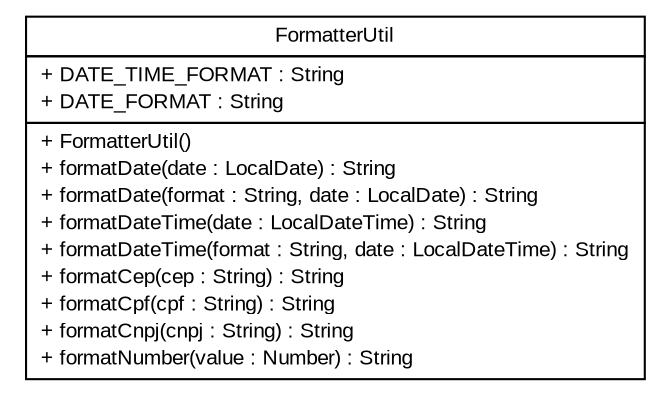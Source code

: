 #!/usr/local/bin/dot
#
# Class diagram 
# Generated by UMLGraph version R5_6 (http://www.umlgraph.org/)
#

digraph G {
	edge [fontname="arial",fontsize=10,labelfontname="arial",labelfontsize=10];
	node [fontname="arial",fontsize=10,shape=plaintext];
	nodesep=0.25;
	ranksep=0.5;
	// br.gov.to.sefaz.util.formatter.FormatterUtil
	c5945 [label=<<table title="br.gov.to.sefaz.util.formatter.FormatterUtil" border="0" cellborder="1" cellspacing="0" cellpadding="2" port="p" href="./FormatterUtil.html">
		<tr><td><table border="0" cellspacing="0" cellpadding="1">
<tr><td align="center" balign="center"> FormatterUtil </td></tr>
		</table></td></tr>
		<tr><td><table border="0" cellspacing="0" cellpadding="1">
<tr><td align="left" balign="left"> + DATE_TIME_FORMAT : String </td></tr>
<tr><td align="left" balign="left"> + DATE_FORMAT : String </td></tr>
		</table></td></tr>
		<tr><td><table border="0" cellspacing="0" cellpadding="1">
<tr><td align="left" balign="left"> + FormatterUtil() </td></tr>
<tr><td align="left" balign="left"> + formatDate(date : LocalDate) : String </td></tr>
<tr><td align="left" balign="left"> + formatDate(format : String, date : LocalDate) : String </td></tr>
<tr><td align="left" balign="left"> + formatDateTime(date : LocalDateTime) : String </td></tr>
<tr><td align="left" balign="left"> + formatDateTime(format : String, date : LocalDateTime) : String </td></tr>
<tr><td align="left" balign="left"> + formatCep(cep : String) : String </td></tr>
<tr><td align="left" balign="left"> + formatCpf(cpf : String) : String </td></tr>
<tr><td align="left" balign="left"> + formatCnpj(cnpj : String) : String </td></tr>
<tr><td align="left" balign="left"> + formatNumber(value : Number) : String </td></tr>
		</table></td></tr>
		</table>>, URL="./FormatterUtil.html", fontname="arial", fontcolor="black", fontsize=10.0];
}

